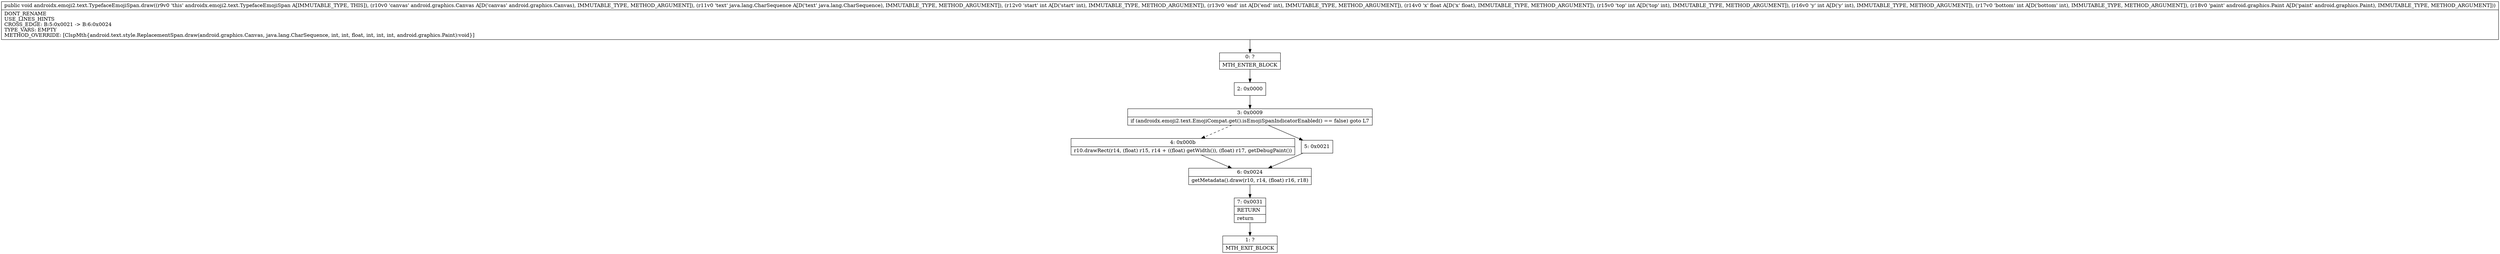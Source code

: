 digraph "CFG forandroidx.emoji2.text.TypefaceEmojiSpan.draw(Landroid\/graphics\/Canvas;Ljava\/lang\/CharSequence;IIFIIILandroid\/graphics\/Paint;)V" {
Node_0 [shape=record,label="{0\:\ ?|MTH_ENTER_BLOCK\l}"];
Node_2 [shape=record,label="{2\:\ 0x0000}"];
Node_3 [shape=record,label="{3\:\ 0x0009|if (androidx.emoji2.text.EmojiCompat.get().isEmojiSpanIndicatorEnabled() == false) goto L7\l}"];
Node_4 [shape=record,label="{4\:\ 0x000b|r10.drawRect(r14, (float) r15, r14 + ((float) getWidth()), (float) r17, getDebugPaint())\l}"];
Node_6 [shape=record,label="{6\:\ 0x0024|getMetadata().draw(r10, r14, (float) r16, r18)\l}"];
Node_7 [shape=record,label="{7\:\ 0x0031|RETURN\l|return\l}"];
Node_1 [shape=record,label="{1\:\ ?|MTH_EXIT_BLOCK\l}"];
Node_5 [shape=record,label="{5\:\ 0x0021}"];
MethodNode[shape=record,label="{public void androidx.emoji2.text.TypefaceEmojiSpan.draw((r9v0 'this' androidx.emoji2.text.TypefaceEmojiSpan A[IMMUTABLE_TYPE, THIS]), (r10v0 'canvas' android.graphics.Canvas A[D('canvas' android.graphics.Canvas), IMMUTABLE_TYPE, METHOD_ARGUMENT]), (r11v0 'text' java.lang.CharSequence A[D('text' java.lang.CharSequence), IMMUTABLE_TYPE, METHOD_ARGUMENT]), (r12v0 'start' int A[D('start' int), IMMUTABLE_TYPE, METHOD_ARGUMENT]), (r13v0 'end' int A[D('end' int), IMMUTABLE_TYPE, METHOD_ARGUMENT]), (r14v0 'x' float A[D('x' float), IMMUTABLE_TYPE, METHOD_ARGUMENT]), (r15v0 'top' int A[D('top' int), IMMUTABLE_TYPE, METHOD_ARGUMENT]), (r16v0 'y' int A[D('y' int), IMMUTABLE_TYPE, METHOD_ARGUMENT]), (r17v0 'bottom' int A[D('bottom' int), IMMUTABLE_TYPE, METHOD_ARGUMENT]), (r18v0 'paint' android.graphics.Paint A[D('paint' android.graphics.Paint), IMMUTABLE_TYPE, METHOD_ARGUMENT]))  | DONT_RENAME\lUSE_LINES_HINTS\lCROSS_EDGE: B:5:0x0021 \-\> B:6:0x0024\lTYPE_VARS: EMPTY\lMETHOD_OVERRIDE: [ClspMth\{android.text.style.ReplacementSpan.draw(android.graphics.Canvas, java.lang.CharSequence, int, int, float, int, int, int, android.graphics.Paint):void\}]\l}"];
MethodNode -> Node_0;Node_0 -> Node_2;
Node_2 -> Node_3;
Node_3 -> Node_4[style=dashed];
Node_3 -> Node_5;
Node_4 -> Node_6;
Node_6 -> Node_7;
Node_7 -> Node_1;
Node_5 -> Node_6;
}


